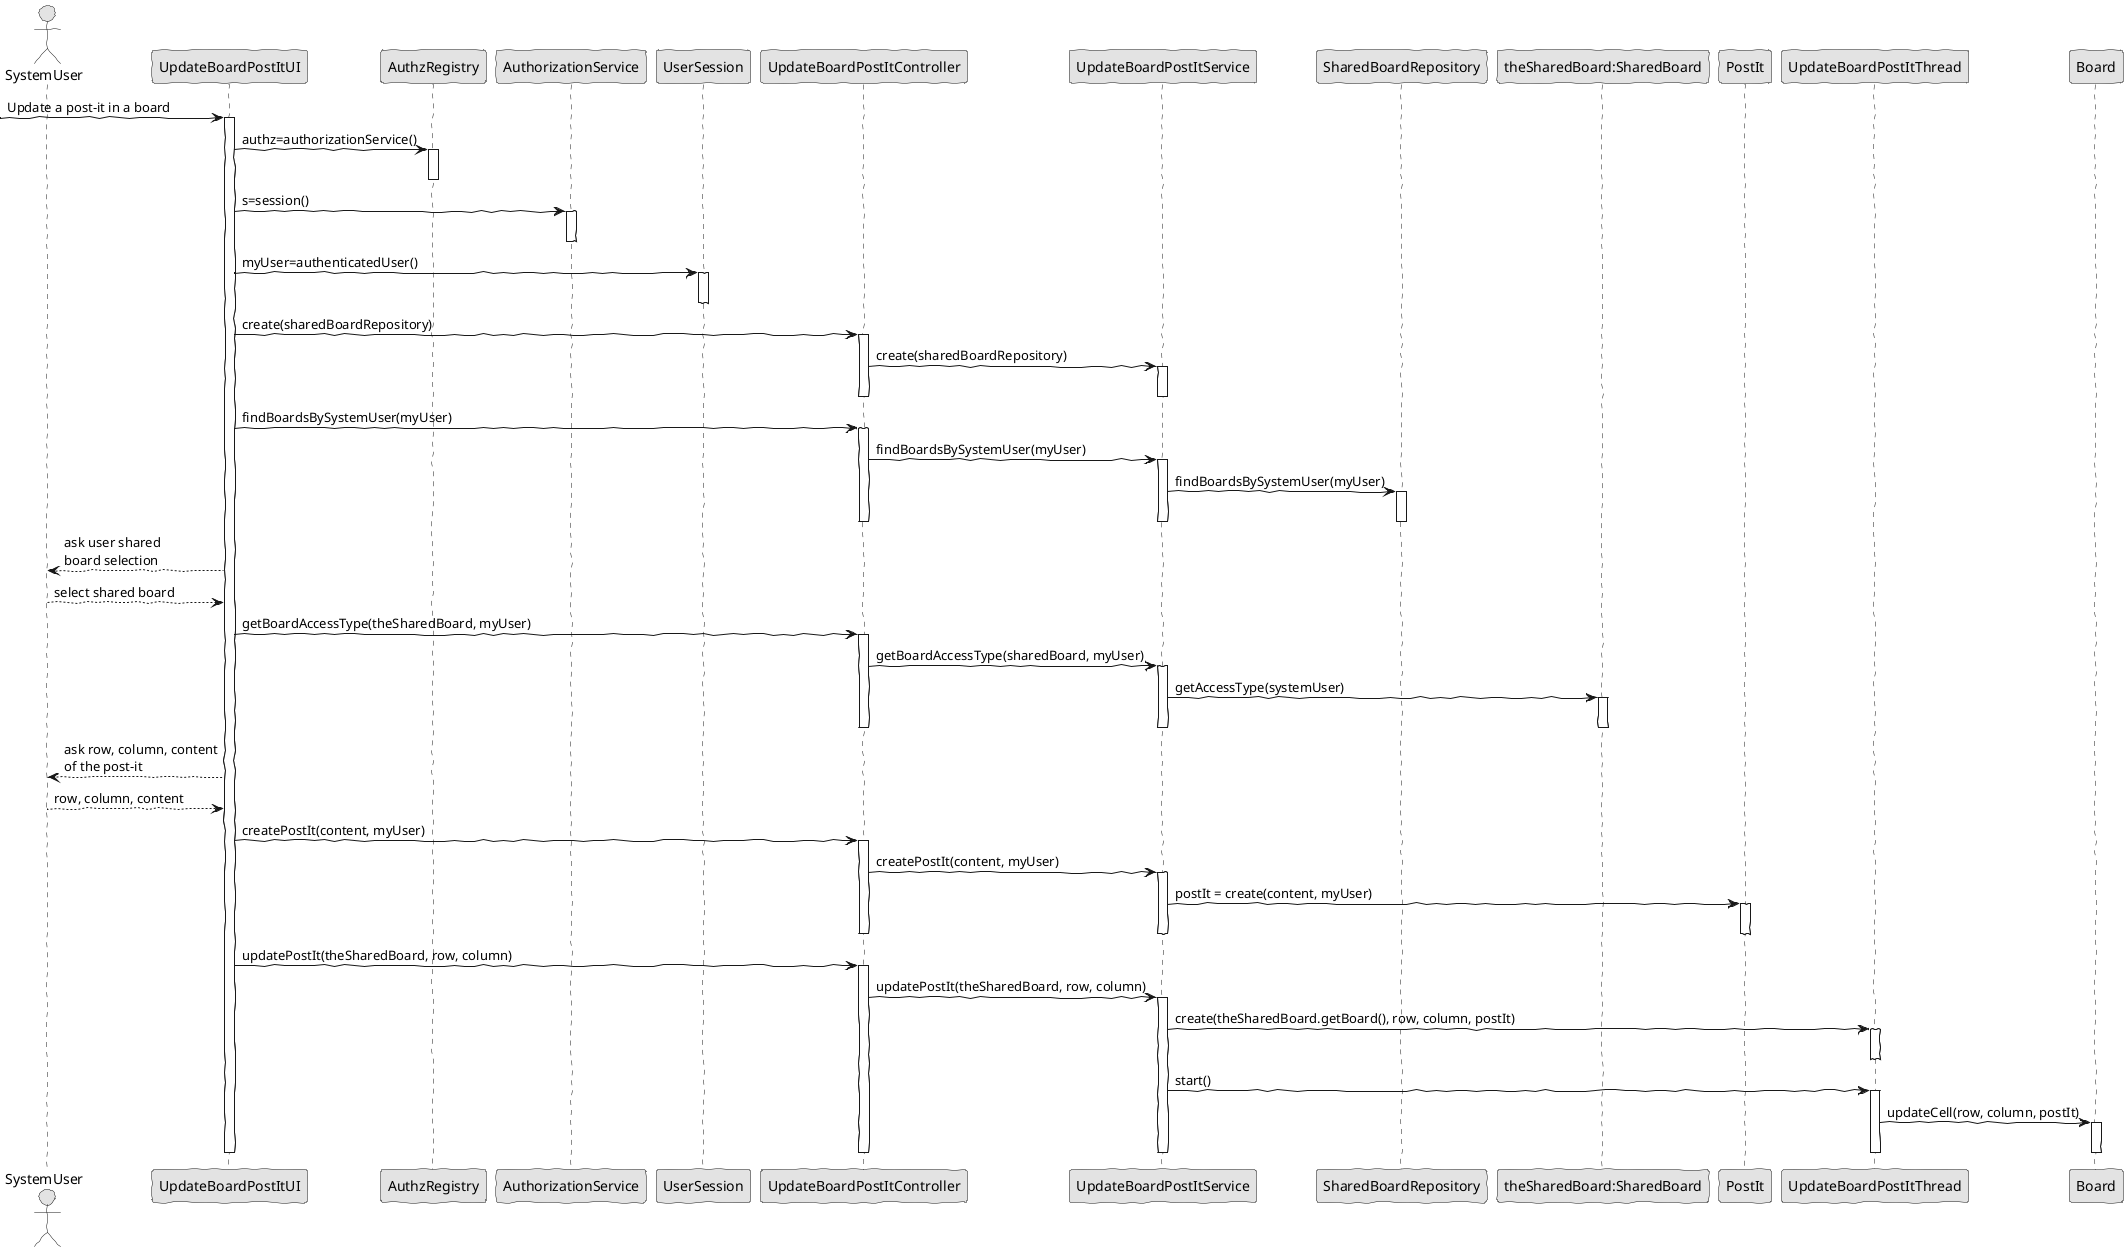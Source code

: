 @startuml
'http://plantuml.com/skinparam.html
skinparam handwritten true
skinparam monochrome true
skinparam packageStyle rect
skinparam defaultFontName FG Virgil
skinparam shadowing false

actor SystemUser as Actor
participant UpdateBoardPostItUI as UI
participant AuthzRegistry as AuthzRes
participant AuthorizationService as AuthzSvc
participant UserSession as UserS
participant UpdateBoardPostItController as Controller
participant UpdateBoardPostItService as Service
participant SharedBoardRepository as Repo
participant "theSharedBoard:SharedBoard" as SharedBoard
participant PostIt as PostIt
participant UpdateBoardPostItThread as Thread
participant Board as Board

-> UI: Update a post-it in a board
activate UI
    UI -> AuthzRes : authz=authorizationService()
    activate AuthzRes
    deactivate AuthzRes
    UI -> AuthzSvc : s=session()
    activate AuthzSvc
    deactivate AuthzSvc
    UI -> UserS : myUser=authenticatedUser()
    activate UserS
    deactivate UserS

    UI -> Controller: create(sharedBoardRepository)
    activate Controller
        Controller -> Service : create(sharedBoardRepository)
        activate Service
        deactivate Service
    deactivate Controller
    UI -> Controller : findBoardsBySystemUser(myUser)
    activate Controller
        Controller -> Service : findBoardsBySystemUser(myUser)
        activate Service
            Service -> Repo : findBoardsBySystemUser(myUser)
            activate Repo
            deactivate Repo
        deactivate Service
    deactivate Controller
    UI --> Actor : ask user shared \nboard selection
    Actor --> UI : select shared board

    UI -> Controller : getBoardAccessType(theSharedBoard, myUser)
    activate Controller
        Controller -> Service : getBoardAccessType(sharedBoard, myUser)
        activate Service
            Service -> SharedBoard : getAccessType(systemUser)
            activate SharedBoard
            deactivate SharedBoard
        deactivate Service
    deactivate Controller
    UI --> Actor : ask row, column, content\nof the post-it
    Actor --> UI : row, column, content

    UI -> Controller : createPostIt(content, myUser)
    activate Controller
        Controller -> Service : createPostIt(content, myUser)
        activate Service
            Service -> PostIt : postIt = create(content, myUser)
            activate PostIt
            deactivate PostIt
        deactivate Service
    deactivate Controller

    UI -> Controller : updatePostIt(theSharedBoard, row, column)
    activate Controller
        Controller -> Service : updatePostIt(theSharedBoard, row, column)
        activate Service
            Service -> Thread : create(theSharedBoard.getBoard(), row, column, postIt)
            activate Thread
            deactivate Thread
            Service -> Thread : start()
            activate Thread
                Thread -> Board : updateCell(row, column, postIt)
                activate Board
                deactivate Board
            deactivate Thread
        deactivate Service
    deactivate Controller

deactivate UI
@enduml